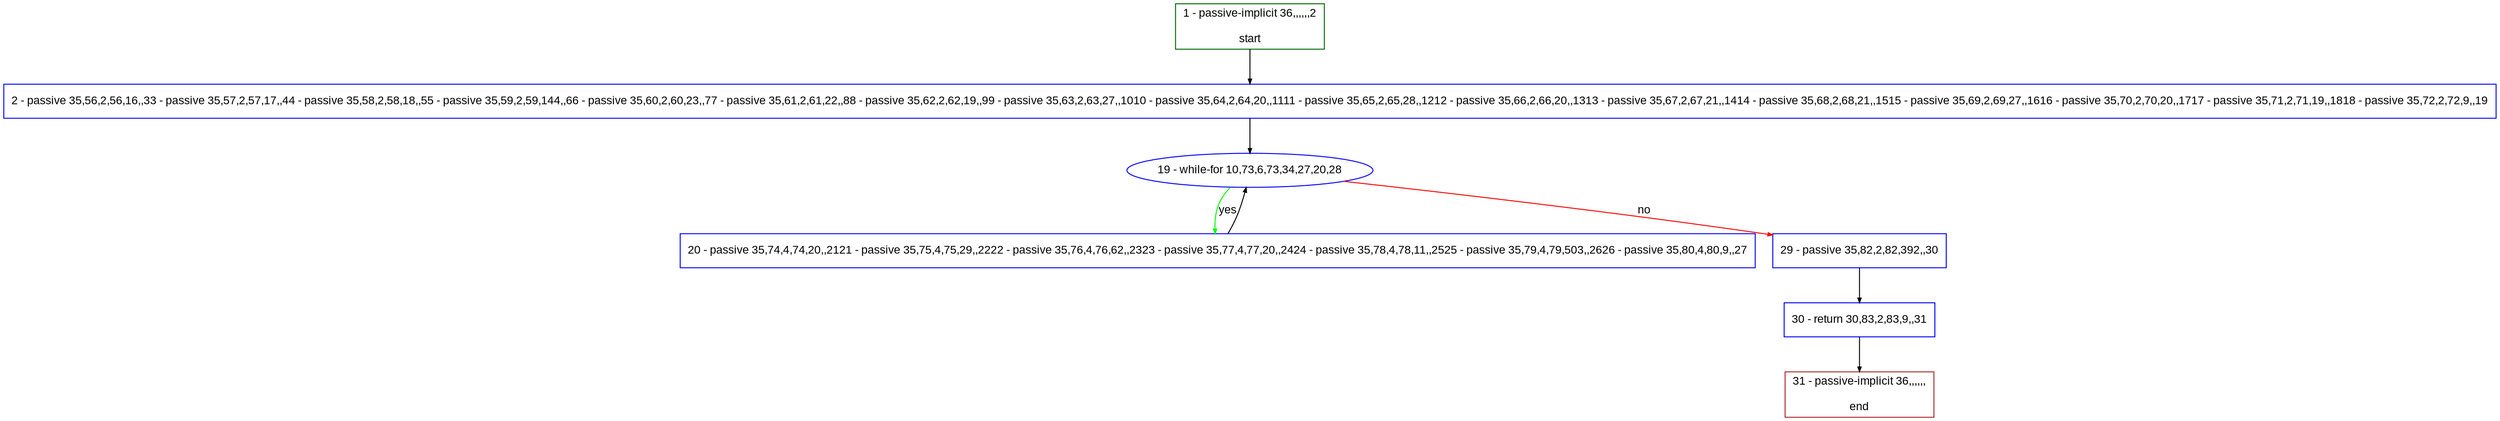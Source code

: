 digraph "" {
  graph [pack="true", label="", fontsize="12", packmode="clust", fontname="Arial", fillcolor="#FFFFCC", bgcolor="white", style="rounded,filled", compound="true"];
  node [node_initialized="no", label="", color="grey", fontsize="12", fillcolor="white", fontname="Arial", style="filled", shape="rectangle", compound="true", fixedsize="false"];
  edge [fontcolor="black", arrowhead="normal", arrowtail="none", arrowsize="0.5", ltail="", label="", color="black", fontsize="12", lhead="", fontname="Arial", dir="forward", compound="true"];
  __N1 [label="2 - passive 35,56,2,56,16,,33 - passive 35,57,2,57,17,,44 - passive 35,58,2,58,18,,55 - passive 35,59,2,59,144,,66 - passive 35,60,2,60,23,,77 - passive 35,61,2,61,22,,88 - passive 35,62,2,62,19,,99 - passive 35,63,2,63,27,,1010 - passive 35,64,2,64,20,,1111 - passive 35,65,2,65,28,,1212 - passive 35,66,2,66,20,,1313 - passive 35,67,2,67,21,,1414 - passive 35,68,2,68,21,,1515 - passive 35,69,2,69,27,,1616 - passive 35,70,2,70,20,,1717 - passive 35,71,2,71,19,,1818 - passive 35,72,2,72,9,,19", color="#0000ff", fillcolor="#ffffff", style="filled", shape="box"];
  __N2 [label="1 - passive-implicit 36,,,,,,2\n\nstart", color="#006400", fillcolor="#ffffff", style="filled", shape="box"];
  __N3 [label="19 - while-for 10,73,6,73,34,27,20,28", color="#0000ff", fillcolor="#ffffff", style="filled", shape="oval"];
  __N4 [label="20 - passive 35,74,4,74,20,,2121 - passive 35,75,4,75,29,,2222 - passive 35,76,4,76,62,,2323 - passive 35,77,4,77,20,,2424 - passive 35,78,4,78,11,,2525 - passive 35,79,4,79,503,,2626 - passive 35,80,4,80,9,,27", color="#0000ff", fillcolor="#ffffff", style="filled", shape="box"];
  __N5 [label="29 - passive 35,82,2,82,392,,30", color="#0000ff", fillcolor="#ffffff", style="filled", shape="box"];
  __N6 [label="30 - return 30,83,2,83,9,,31", color="#0000ff", fillcolor="#ffffff", style="filled", shape="box"];
  __N7 [label="31 - passive-implicit 36,,,,,,\n\nend", color="#a52a2a", fillcolor="#ffffff", style="filled", shape="box"];
  __N2 -> __N1 [arrowhead="normal", arrowtail="none", color="#000000", label="", dir="forward"];
  __N1 -> __N3 [arrowhead="normal", arrowtail="none", color="#000000", label="", dir="forward"];
  __N3 -> __N4 [arrowhead="normal", arrowtail="none", color="#00ff00", label="yes", dir="forward"];
  __N4 -> __N3 [arrowhead="normal", arrowtail="none", color="#000000", label="", dir="forward"];
  __N3 -> __N5 [arrowhead="normal", arrowtail="none", color="#ff0000", label="no", dir="forward"];
  __N5 -> __N6 [arrowhead="normal", arrowtail="none", color="#000000", label="", dir="forward"];
  __N6 -> __N7 [arrowhead="normal", arrowtail="none", color="#000000", label="", dir="forward"];
}
